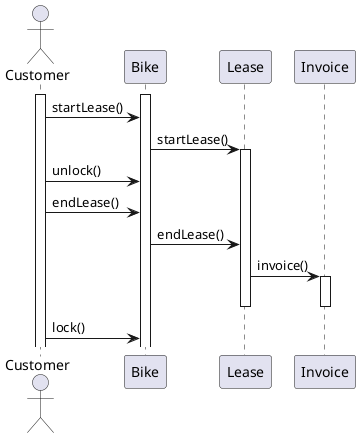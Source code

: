 @startuml
actor Customer
activate Customer
activate Bike
Customer -> Bike: startLease()
Bike -> Lease : startLease()
activate Lease
Customer -> Bike: unlock()
Customer -> Bike: endLease()
Bike -> Lease : endLease()
Lease -> Invoice : invoice()
activate Invoice
deactivate Invoice
deactivate Lease
Customer -> Bike: lock()
@enduml
